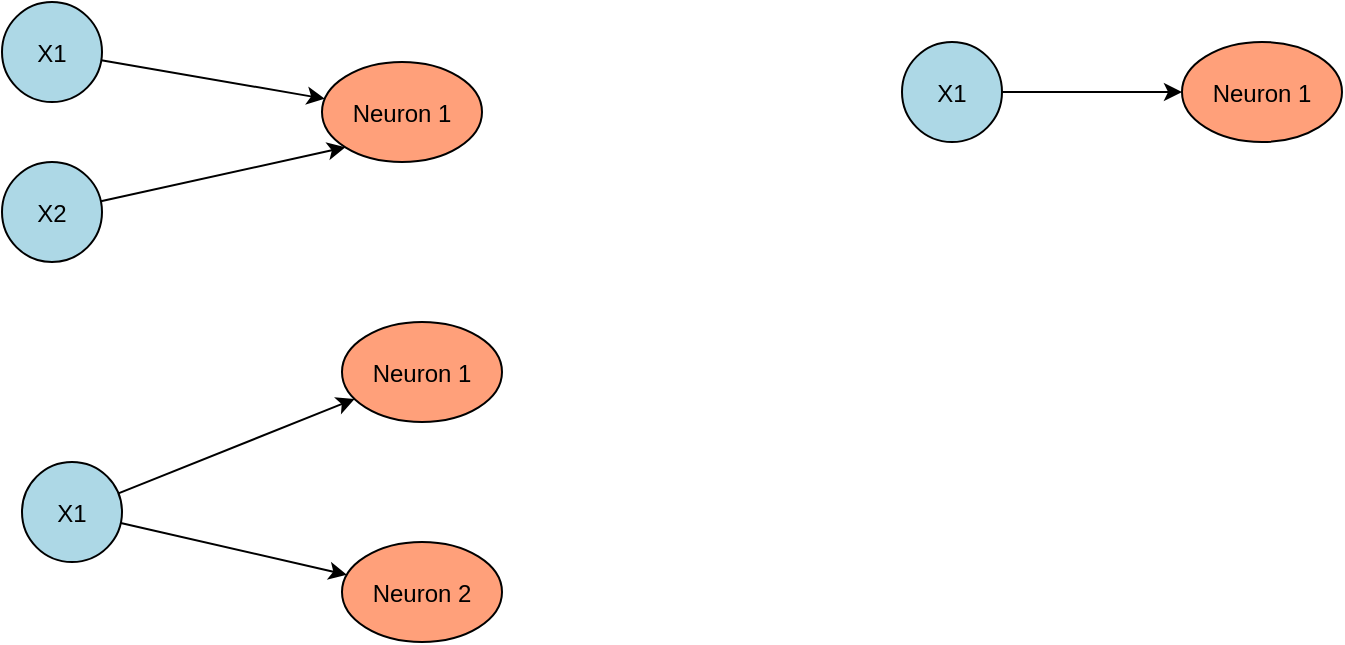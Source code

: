 <mxfile version="27.1.6" pages="2">
  <diagram id="fN6ykxM-PI7dZ_T1-ef8" name="Page-1">
    <mxGraphModel dx="872" dy="467" grid="1" gridSize="10" guides="1" tooltips="1" connect="1" arrows="1" fold="1" page="1" pageScale="1" pageWidth="827" pageHeight="1169" math="0" shadow="0">
      <root>
        <mxCell id="0" />
        <mxCell id="1" parent="0" />
        <mxCell id="2" value="X1" style="ellipse;fillColor=#ADD8E6;strokeColor=#000000;" parent="1" vertex="1">
          <mxGeometry x="40" y="70" width="50" height="50" as="geometry" />
        </mxCell>
        <mxCell id="3" value="X2" style="ellipse;fillColor=#ADD8E6;strokeColor=#000000;" parent="1" vertex="1">
          <mxGeometry x="40" y="150" width="50" height="50" as="geometry" />
        </mxCell>
        <mxCell id="4" value="X1" style="ellipse;fillColor=#ADD8E6;strokeColor=#000000;" parent="1" vertex="1">
          <mxGeometry x="50" y="300" width="50" height="50" as="geometry" />
        </mxCell>
        <mxCell id="5" value="Neuron 1" style="ellipse;fillColor=#FFA07A;strokeColor=#000000;" parent="1" vertex="1">
          <mxGeometry x="200" y="100" width="80" height="50" as="geometry" />
        </mxCell>
        <mxCell id="6" value="Neuron 1" style="ellipse;fillColor=#FFA07A;strokeColor=#000000;" parent="1" vertex="1">
          <mxGeometry x="210" y="230" width="80" height="50" as="geometry" />
        </mxCell>
        <mxCell id="7" value="Neuron 2" style="ellipse;fillColor=#FFA07A;strokeColor=#000000;" parent="1" vertex="1">
          <mxGeometry x="210" y="340" width="80" height="50" as="geometry" />
        </mxCell>
        <mxCell id="8" parent="1" source="2" target="5" edge="1">
          <mxGeometry relative="1" as="geometry" />
        </mxCell>
        <mxCell id="10" parent="1" source="4" target="7" edge="1">
          <mxGeometry relative="1" as="geometry" />
        </mxCell>
        <mxCell id="14" style="entryX=0;entryY=1;entryDx=0;entryDy=0;" parent="1" source="3" target="5" edge="1">
          <mxGeometry relative="1" as="geometry" />
        </mxCell>
        <mxCell id="16" parent="1" source="4" target="6" edge="1">
          <mxGeometry relative="1" as="geometry" />
        </mxCell>
        <mxCell id="hUzb5kQ2Nirqyb5npkcm-16" value="X1" style="ellipse;fillColor=#ADD8E6;strokeColor=#000000;" vertex="1" parent="1">
          <mxGeometry x="490" y="90" width="50" height="50" as="geometry" />
        </mxCell>
        <mxCell id="hUzb5kQ2Nirqyb5npkcm-18" value="Neuron 1" style="ellipse;fillColor=#FFA07A;strokeColor=#000000;" vertex="1" parent="1">
          <mxGeometry x="630" y="90" width="80" height="50" as="geometry" />
        </mxCell>
        <mxCell id="hUzb5kQ2Nirqyb5npkcm-19" edge="1" parent="1" source="hUzb5kQ2Nirqyb5npkcm-16" target="hUzb5kQ2Nirqyb5npkcm-18">
          <mxGeometry relative="1" as="geometry" />
        </mxCell>
      </root>
    </mxGraphModel>
  </diagram>
  <diagram id="Z0cHwptuIxlC8zlf_L-N" name="Page-2">
    <mxGraphModel dx="872" dy="467" grid="1" gridSize="10" guides="1" tooltips="1" connect="1" arrows="1" fold="1" page="1" pageScale="1" pageWidth="850" pageHeight="1100" math="0" shadow="0">
      <root>
        <mxCell id="0" />
        <mxCell id="1" parent="0" />
        <mxCell id="qSvL-Rmm2csWUvDbF_TQ-1" value="X1" style="ellipse;fillColor=#ADD8E6;strokeColor=#000000;" vertex="1" parent="1">
          <mxGeometry x="290" y="140" width="50" height="50" as="geometry" />
        </mxCell>
        <mxCell id="qSvL-Rmm2csWUvDbF_TQ-2" value="X2" style="ellipse;fillColor=#ADD8E6;strokeColor=#000000;" vertex="1" parent="1">
          <mxGeometry x="290" y="240" width="50" height="50" as="geometry" />
        </mxCell>
        <mxCell id="qSvL-Rmm2csWUvDbF_TQ-3" value="X3" style="ellipse;fillColor=#ADD8E6;strokeColor=#000000;" vertex="1" parent="1">
          <mxGeometry x="290" y="340" width="50" height="50" as="geometry" />
        </mxCell>
        <mxCell id="qSvL-Rmm2csWUvDbF_TQ-4" value="Neuron 1" style="ellipse;fillColor=#FFA07A;strokeColor=#000000;" vertex="1" parent="1">
          <mxGeometry x="440" y="140" width="80" height="50" as="geometry" />
        </mxCell>
        <mxCell id="qSvL-Rmm2csWUvDbF_TQ-5" value="Neuron 2" style="ellipse;fillColor=#FFA07A;strokeColor=#000000;" vertex="1" parent="1">
          <mxGeometry x="440" y="240" width="80" height="50" as="geometry" />
        </mxCell>
        <mxCell id="qSvL-Rmm2csWUvDbF_TQ-6" value="Neuron 3" style="ellipse;fillColor=#FFA07A;strokeColor=#000000;" vertex="1" parent="1">
          <mxGeometry x="440" y="340" width="80" height="50" as="geometry" />
        </mxCell>
        <mxCell id="qSvL-Rmm2csWUvDbF_TQ-7" edge="1" parent="1" source="qSvL-Rmm2csWUvDbF_TQ-1" target="qSvL-Rmm2csWUvDbF_TQ-4">
          <mxGeometry relative="1" as="geometry" />
        </mxCell>
        <mxCell id="qSvL-Rmm2csWUvDbF_TQ-8" edge="1" parent="1" source="qSvL-Rmm2csWUvDbF_TQ-2" target="qSvL-Rmm2csWUvDbF_TQ-5">
          <mxGeometry relative="1" as="geometry" />
        </mxCell>
        <mxCell id="qSvL-Rmm2csWUvDbF_TQ-9" edge="1" parent="1" source="qSvL-Rmm2csWUvDbF_TQ-3" target="qSvL-Rmm2csWUvDbF_TQ-6">
          <mxGeometry relative="1" as="geometry" />
        </mxCell>
        <mxCell id="qSvL-Rmm2csWUvDbF_TQ-10" edge="1" parent="1" source="qSvL-Rmm2csWUvDbF_TQ-1" target="qSvL-Rmm2csWUvDbF_TQ-5">
          <mxGeometry relative="1" as="geometry" />
        </mxCell>
        <mxCell id="qSvL-Rmm2csWUvDbF_TQ-11" edge="1" parent="1" source="qSvL-Rmm2csWUvDbF_TQ-1" target="qSvL-Rmm2csWUvDbF_TQ-6">
          <mxGeometry relative="1" as="geometry" />
        </mxCell>
        <mxCell id="qSvL-Rmm2csWUvDbF_TQ-12" edge="1" parent="1" source="qSvL-Rmm2csWUvDbF_TQ-2" target="qSvL-Rmm2csWUvDbF_TQ-4">
          <mxGeometry relative="1" as="geometry" />
        </mxCell>
        <mxCell id="qSvL-Rmm2csWUvDbF_TQ-13" edge="1" parent="1" source="qSvL-Rmm2csWUvDbF_TQ-2" target="qSvL-Rmm2csWUvDbF_TQ-6">
          <mxGeometry relative="1" as="geometry" />
        </mxCell>
        <mxCell id="qSvL-Rmm2csWUvDbF_TQ-14" edge="1" parent="1" source="qSvL-Rmm2csWUvDbF_TQ-3" target="qSvL-Rmm2csWUvDbF_TQ-4">
          <mxGeometry relative="1" as="geometry" />
        </mxCell>
        <mxCell id="qSvL-Rmm2csWUvDbF_TQ-15" edge="1" parent="1" source="qSvL-Rmm2csWUvDbF_TQ-3" target="qSvL-Rmm2csWUvDbF_TQ-5">
          <mxGeometry relative="1" as="geometry" />
        </mxCell>
      </root>
    </mxGraphModel>
  </diagram>
</mxfile>
